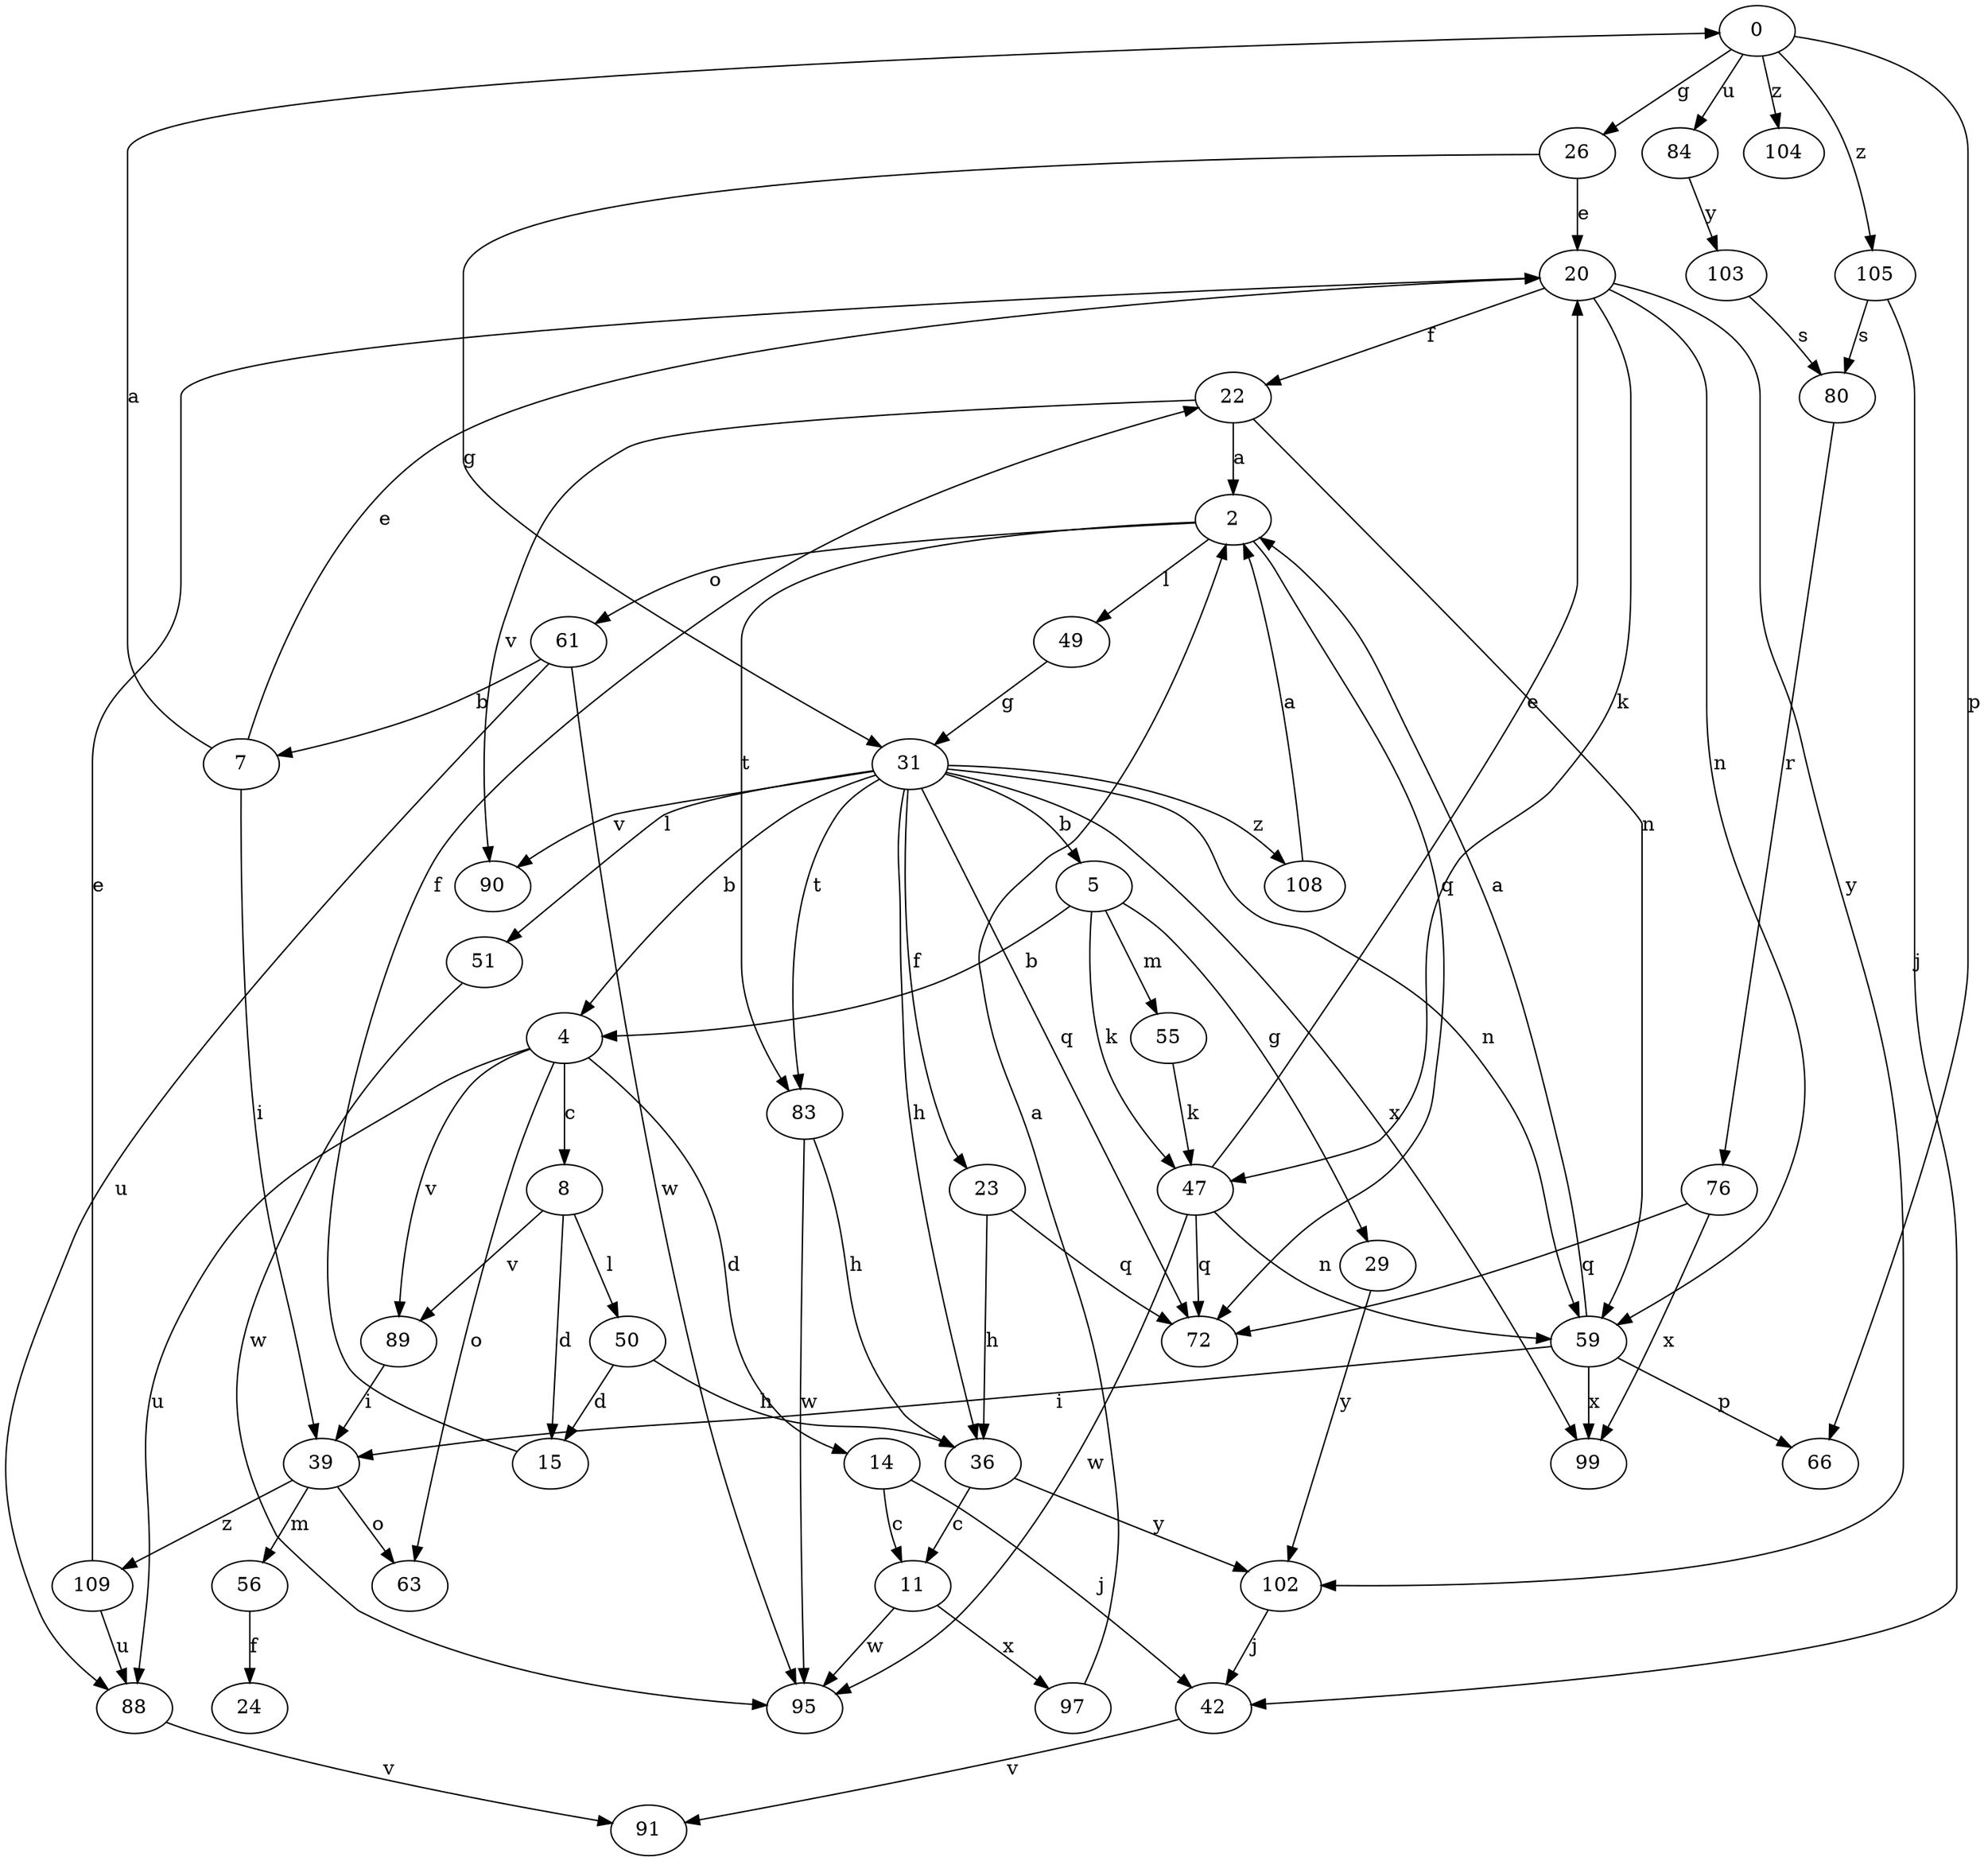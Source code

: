 strict digraph  {
0;
2;
4;
5;
7;
8;
11;
14;
15;
20;
22;
23;
24;
26;
29;
31;
36;
39;
42;
47;
49;
50;
51;
55;
56;
59;
61;
63;
66;
72;
76;
80;
83;
84;
88;
89;
90;
91;
95;
97;
99;
102;
103;
104;
105;
108;
109;
0 -> 26  [label=g];
0 -> 66  [label=p];
0 -> 84  [label=u];
0 -> 104  [label=z];
0 -> 105  [label=z];
2 -> 49  [label=l];
2 -> 61  [label=o];
2 -> 72  [label=q];
2 -> 83  [label=t];
4 -> 8  [label=c];
4 -> 14  [label=d];
4 -> 63  [label=o];
4 -> 88  [label=u];
4 -> 89  [label=v];
5 -> 4  [label=b];
5 -> 29  [label=g];
5 -> 47  [label=k];
5 -> 55  [label=m];
7 -> 0  [label=a];
7 -> 20  [label=e];
7 -> 39  [label=i];
8 -> 15  [label=d];
8 -> 50  [label=l];
8 -> 89  [label=v];
11 -> 95  [label=w];
11 -> 97  [label=x];
14 -> 11  [label=c];
14 -> 42  [label=j];
15 -> 22  [label=f];
20 -> 22  [label=f];
20 -> 47  [label=k];
20 -> 59  [label=n];
20 -> 102  [label=y];
22 -> 2  [label=a];
22 -> 59  [label=n];
22 -> 90  [label=v];
23 -> 36  [label=h];
23 -> 72  [label=q];
26 -> 20  [label=e];
26 -> 31  [label=g];
29 -> 102  [label=y];
31 -> 4  [label=b];
31 -> 5  [label=b];
31 -> 23  [label=f];
31 -> 36  [label=h];
31 -> 51  [label=l];
31 -> 59  [label=n];
31 -> 72  [label=q];
31 -> 83  [label=t];
31 -> 90  [label=v];
31 -> 99  [label=x];
31 -> 108  [label=z];
36 -> 11  [label=c];
36 -> 102  [label=y];
39 -> 56  [label=m];
39 -> 63  [label=o];
39 -> 109  [label=z];
42 -> 91  [label=v];
47 -> 20  [label=e];
47 -> 59  [label=n];
47 -> 72  [label=q];
47 -> 95  [label=w];
49 -> 31  [label=g];
50 -> 15  [label=d];
50 -> 36  [label=h];
51 -> 95  [label=w];
55 -> 47  [label=k];
56 -> 24  [label=f];
59 -> 2  [label=a];
59 -> 39  [label=i];
59 -> 66  [label=p];
59 -> 99  [label=x];
61 -> 7  [label=b];
61 -> 88  [label=u];
61 -> 95  [label=w];
76 -> 72  [label=q];
76 -> 99  [label=x];
80 -> 76  [label=r];
83 -> 36  [label=h];
83 -> 95  [label=w];
84 -> 103  [label=y];
88 -> 91  [label=v];
89 -> 39  [label=i];
97 -> 2  [label=a];
102 -> 42  [label=j];
103 -> 80  [label=s];
105 -> 42  [label=j];
105 -> 80  [label=s];
108 -> 2  [label=a];
109 -> 20  [label=e];
109 -> 88  [label=u];
}
